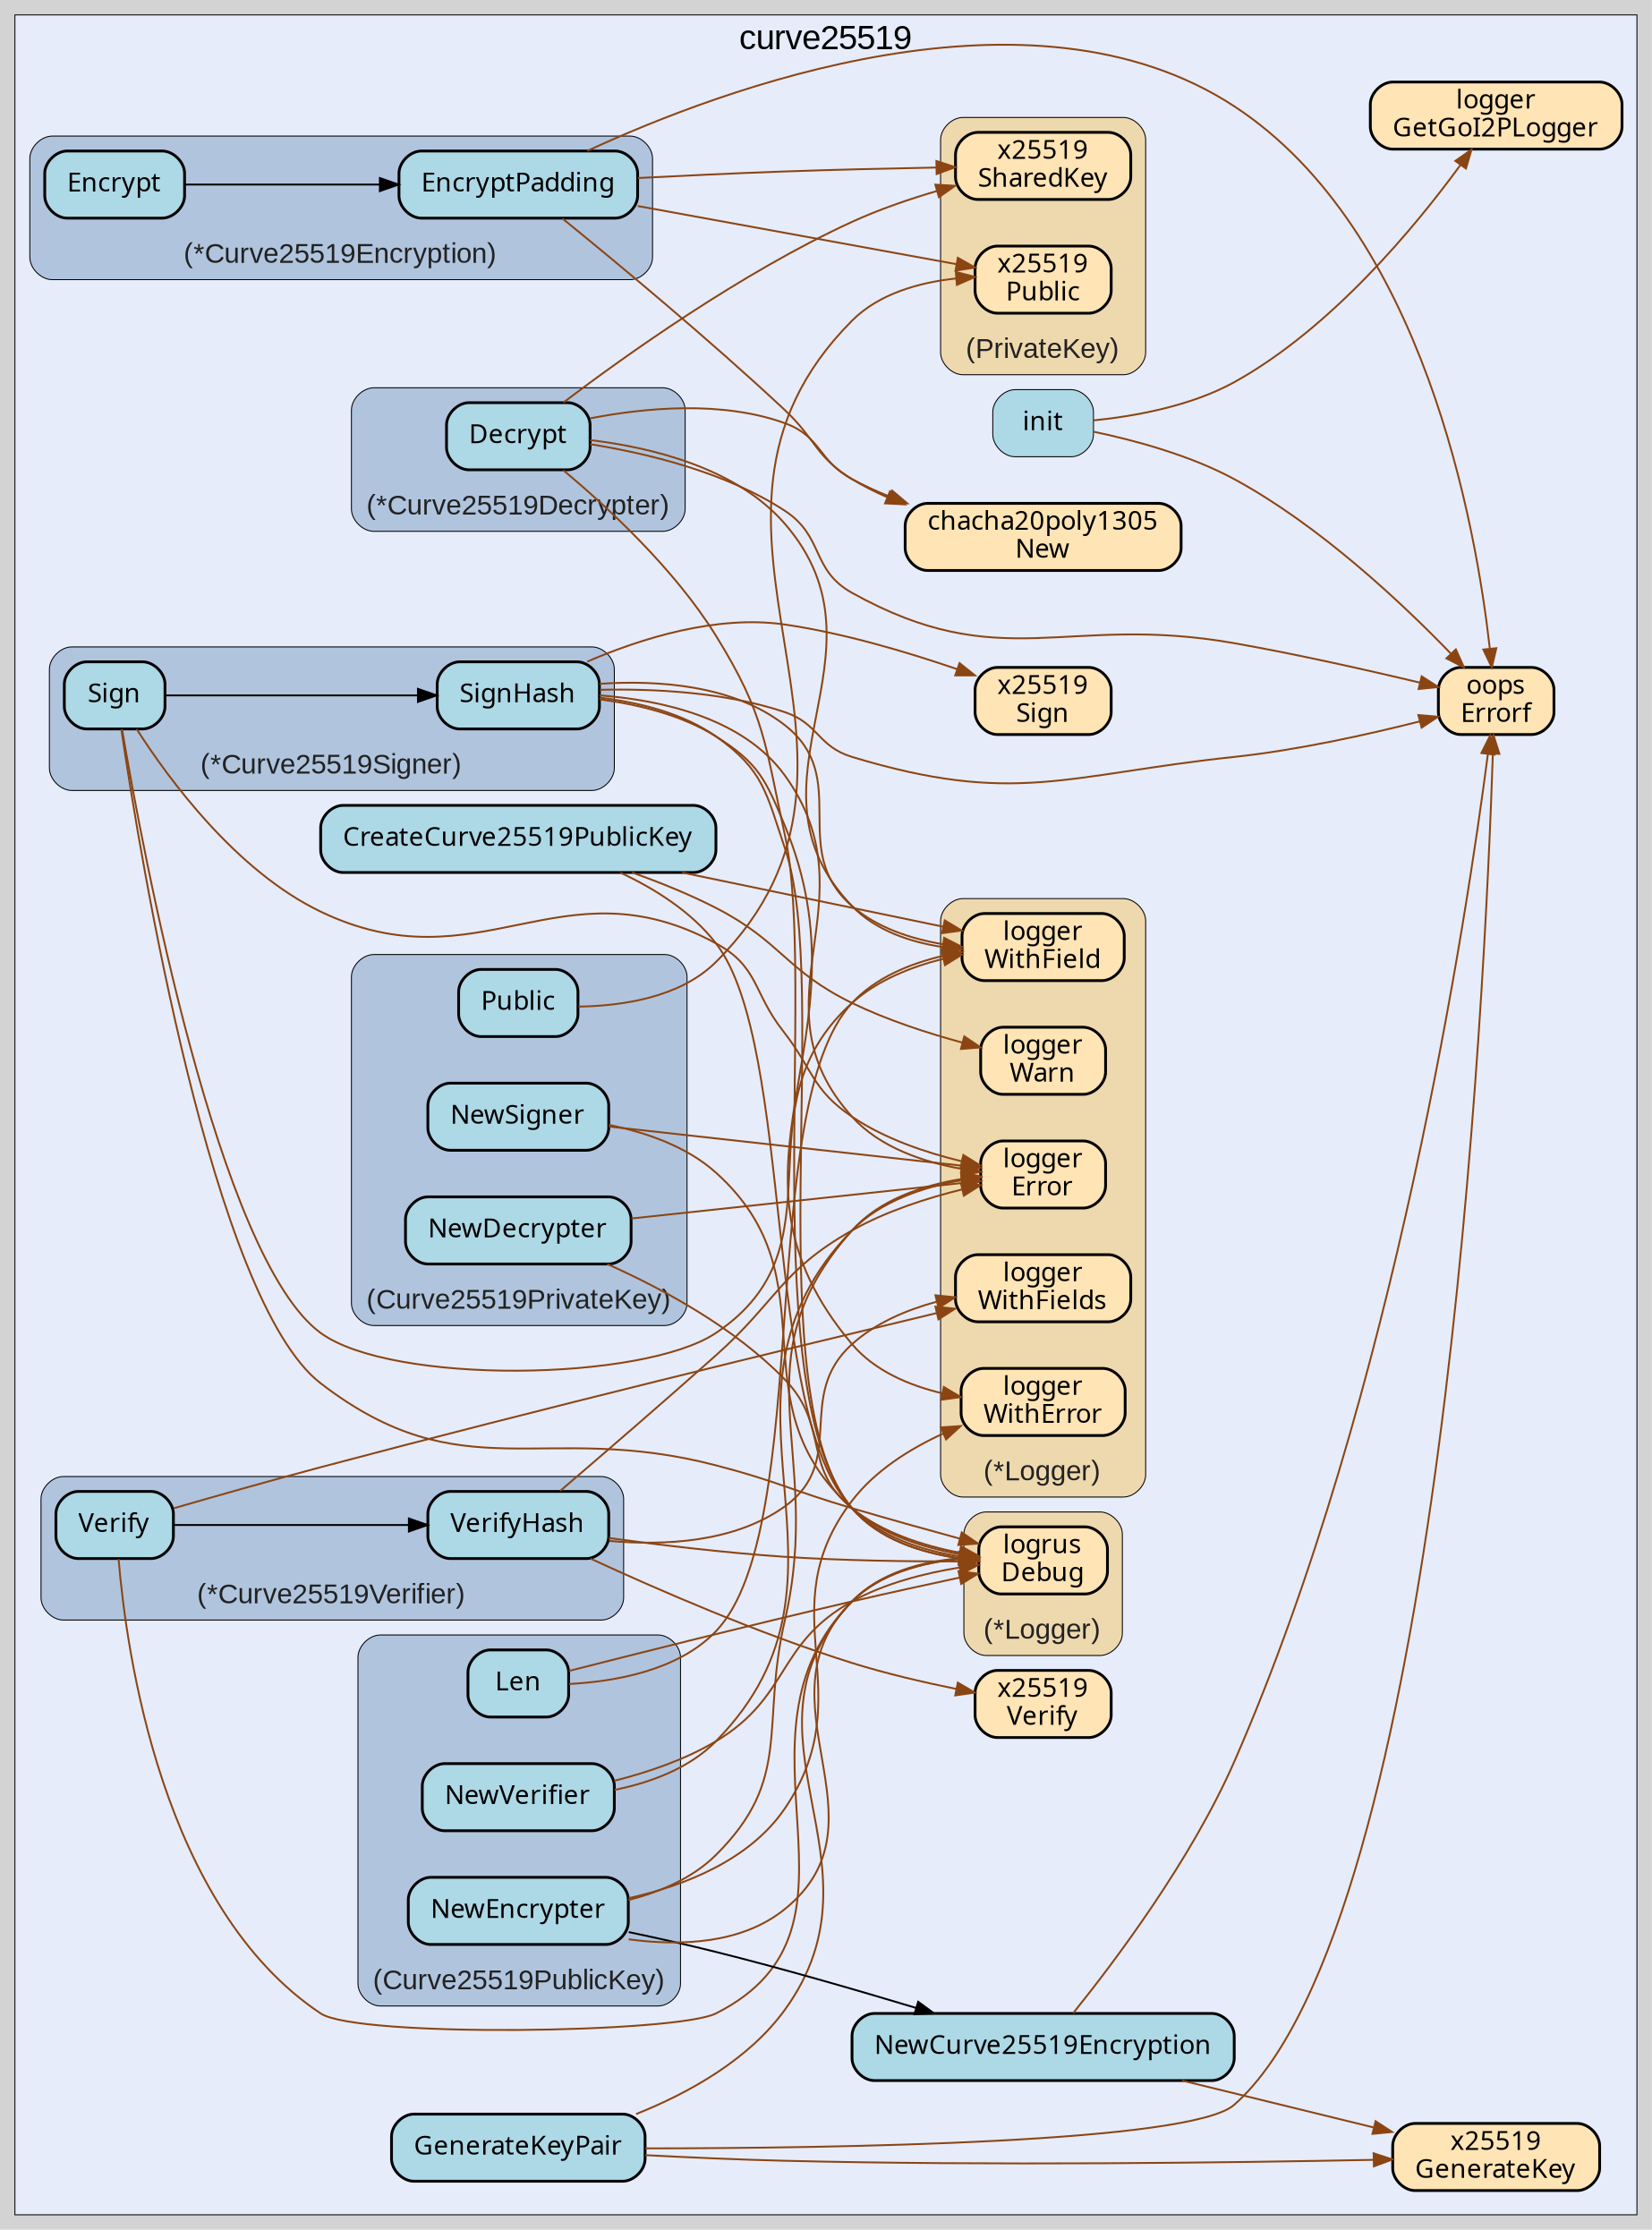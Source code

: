 digraph gocallvis {
    label="";
    labeljust="l";
    fontname="Arial";
    fontsize="14";
    rankdir="LR";
    bgcolor="lightgray";
    style="solid";
    penwidth="0.5";
    pad="0.0";
    nodesep="0.35";

    node [shape="box" style="filled,rounded" fillcolor="honeydew" fontname="Verdana" penwidth="1.0" margin="0.16,0.0"];
    edge [minlen="2"]

    subgraph "cluster_focus" {
        bgcolor="#e6ecfa";
label="curve25519";
labelloc="t";
labeljust="c";
fontsize="18";
        
        "go.step.sm/crypto/x25519.Sign" [ tooltip="go.step.sm/crypto/x25519.Sign | defined in x25519.go:139" fillcolor="moccasin" label="x25519\nSign" penwidth="1.5" ]
        "github.com/samber/oops.Errorf" [ penwidth="1.5" tooltip="github.com/samber/oops.Errorf | defined in oops.go:34" fillcolor="moccasin" label="oops\nErrorf" ]
        "github.com/go-i2p/crypto/curve25519.init" [ fillcolor="lightblue" label="init" penwidth="0.5" tooltip="github.com/go-i2p/crypto/curve25519.init | defined in .:0\nat curve25519.go:13: calling [github.com/go-i2p/logger.GetGoI2PLogger]\nat curve25519.go:16: calling [github.com/samber/oops.Errorf]\nat curve25519.go:17: calling [github.com/samber/oops.Errorf]\nat curve25519.go:18: calling [github.com/samber/oops.Errorf]\nat curve25519.go:19: calling [github.com/samber/oops.Errorf]\nat curve25519.go:20: calling [github.com/samber/oops.Errorf]" ]
        "github.com/go-i2p/logger.GetGoI2PLogger" [ fillcolor="moccasin" label="logger\nGetGoI2PLogger" penwidth="1.5" tooltip="github.com/go-i2p/logger.GetGoI2PLogger | defined in log.go:120" ]
        "github.com/go-i2p/crypto/curve25519.NewCurve25519Encryption" [ label="NewCurve25519Encryption" penwidth="1.5" tooltip="github.com/go-i2p/crypto/curve25519.NewCurve25519Encryption | defined in curve25519_encryption.go:84\nat curve25519_encryption.go:92: calling [github.com/samber/oops.Errorf]\nat curve25519_encryption.go:90: calling [go.step.sm/crypto/x25519.GenerateKey]" fillcolor="lightblue" ]
        "go.step.sm/crypto/x25519.GenerateKey" [ fillcolor="moccasin" label="x25519\nGenerateKey" penwidth="1.5" tooltip="go.step.sm/crypto/x25519.GenerateKey | defined in x25519.go:37" ]
        "golang.org/x/crypto/chacha20poly1305.New" [ label="chacha20poly1305\nNew" penwidth="1.5" tooltip="golang.org/x/crypto/chacha20poly1305.New | defined in chacha20poly1305.go:40" fillcolor="moccasin" ]
        "github.com/go-i2p/crypto/curve25519.GenerateKeyPair" [ fillcolor="lightblue" label="GenerateKeyPair" penwidth="1.5" tooltip="github.com/go-i2p/crypto/curve25519.GenerateKeyPair | defined in curve25519.go:24\nat curve25519.go:28: calling [github.com/samber/oops.Errorf]\nat curve25519.go:25: calling [(*github.com/sirupsen/logrus.Logger).Debug]\nat curve25519.go:26: calling [go.step.sm/crypto/x25519.GenerateKey]" ]
        "github.com/go-i2p/crypto/curve25519.CreateCurve25519PublicKey" [ fillcolor="lightblue" label="CreateCurve25519PublicKey" penwidth="1.5" tooltip="github.com/go-i2p/crypto/curve25519.CreateCurve25519PublicKey | defined in curve25519_public_key.go:58\nat curve25519_public_key.go:59: calling [(*github.com/go-i2p/logger.Logger).WithField]\nat curve25519_public_key.go:66: calling [(*github.com/go-i2p/logger.Logger).WithField]\nat curve25519_public_key.go:67: calling [(*github.com/go-i2p/logger.Logger).Warn]\nat curve25519_public_key.go:59: calling [(*github.com/sirupsen/logrus.Logger).Debug]\nat curve25519_public_key.go:64: calling [(*github.com/sirupsen/logrus.Logger).Debug]" ]
        "go.step.sm/crypto/x25519.Verify" [ fillcolor="moccasin" label="x25519\nVerify" penwidth="1.5" tooltip="go.step.sm/crypto/x25519.Verify | defined in x25519.go:217" ]
        
        subgraph "cluster_*github.com/go-i2p/crypto/curve25519.Curve25519Decrypter" {
        fontcolor="#222222";
labelloc="b";
label="(*Curve25519Decrypter)";
tooltip="type: *github.com/go-i2p/crypto/curve25519.Curve25519Decrypter";
style="rounded,filled";
fillcolor="lightsteelblue";
penwidth="0.5";
fontsize="15";
        
        "(*github.com/go-i2p/crypto/curve25519.Curve25519Decrypter).Decrypt" [ fillcolor="lightblue" label="Decrypt" penwidth="1.5" tooltip="(*github.com/go-i2p/crypto/curve25519.Curve25519Decrypter).Decrypt | defined in curve25519_decrypter.go:17\nat curve25519_decrypter.go:18: calling [(*github.com/sirupsen/logrus.Logger).Debug]\nat curve25519_decrypter.go:63: calling [(*github.com/sirupsen/logrus.Logger).Debug]\nat curve25519_decrypter.go:18: calling [(*github.com/go-i2p/logger.Logger).WithField]\nat curve25519_decrypter.go:23: calling [github.com/samber/oops.Errorf]\nat curve25519_decrypter.go:36: calling [github.com/samber/oops.Errorf]\nat curve25519_decrypter.go:45: calling [github.com/samber/oops.Errorf]\nat curve25519_decrypter.go:50: calling [github.com/samber/oops.Errorf]\nat curve25519_decrypter.go:60: calling [github.com/samber/oops.Errorf]\nat curve25519_decrypter.go:34: calling [(go.step.sm/crypto/x25519.PrivateKey).SharedKey]\nat curve25519_decrypter.go:43: calling [golang.org/x/crypto/chacha20poly1305.New]" ]
        
    }

        subgraph "cluster_*github.com/go-i2p/crypto/curve25519.Curve25519Encryption" {
        fontsize="15";
fontcolor="#222222";
fillcolor="lightsteelblue";
penwidth="0.5";
labelloc="b";
style="rounded,filled";
label="(*Curve25519Encryption)";
tooltip="type: *github.com/go-i2p/crypto/curve25519.Curve25519Encryption";
        
        "(*github.com/go-i2p/crypto/curve25519.Curve25519Encryption).EncryptPadding" [ fillcolor="lightblue" label="EncryptPadding" penwidth="1.5" tooltip="(*github.com/go-i2p/crypto/curve25519.Curve25519Encryption).EncryptPadding | defined in curve25519_encryption.go:26\nat curve25519_encryption.go:33: calling [(go.step.sm/crypto/x25519.PrivateKey).SharedKey]\nat curve25519_encryption.go:42: calling [golang.org/x/crypto/chacha20poly1305.New]\nat curve25519_encryption.go:57: calling [(go.step.sm/crypto/x25519.PrivateKey).Public]\nat curve25519_encryption.go:35: calling [github.com/samber/oops.Errorf]\nat curve25519_encryption.go:44: calling [github.com/samber/oops.Errorf]\nat curve25519_encryption.go:50: calling [github.com/samber/oops.Errorf]" ]
        "(*github.com/go-i2p/crypto/curve25519.Curve25519Encryption).Encrypt" [ fillcolor="lightblue" label="Encrypt" penwidth="1.5" tooltip="(*github.com/go-i2p/crypto/curve25519.Curve25519Encryption).Encrypt | defined in curve25519_encryption.go:20\nat curve25519_encryption.go:21: calling [(*github.com/go-i2p/crypto/curve25519.Curve25519Encryption).EncryptPadding]" ]
        
    }

        subgraph "cluster_*github.com/go-i2p/crypto/curve25519.Curve25519Signer" {
        penwidth="0.5";
fontcolor="#222222";
labelloc="b";
fillcolor="lightsteelblue";
fontsize="15";
style="rounded,filled";
label="(*Curve25519Signer)";
tooltip="type: *github.com/go-i2p/crypto/curve25519.Curve25519Signer";
        
        "(*github.com/go-i2p/crypto/curve25519.Curve25519Signer).SignHash" [ fillcolor="lightblue" label="SignHash" penwidth="1.5" tooltip="(*github.com/go-i2p/crypto/curve25519.Curve25519Signer).SignHash | defined in curve25519_signer.go:31\nat curve25519_signer.go:32: calling [(*github.com/sirupsen/logrus.Logger).Debug]\nat curve25519_signer.go:40: calling [(*github.com/sirupsen/logrus.Logger).Debug]\nat curve25519_signer.go:34: calling [go.step.sm/crypto/x25519.Sign]\nat curve25519_signer.go:32: calling [(*github.com/go-i2p/logger.Logger).WithField]\nat curve25519_signer.go:40: calling [(*github.com/go-i2p/logger.Logger).WithField]\nat curve25519_signer.go:36: calling [(*github.com/go-i2p/logger.Logger).WithError]\nat curve25519_signer.go:37: calling [github.com/samber/oops.Errorf]\nat curve25519_signer.go:36: calling [(*github.com/go-i2p/logger.Logger).Error]" ]
        "(*github.com/go-i2p/crypto/curve25519.Curve25519Signer).Sign" [ fillcolor="lightblue" label="Sign" penwidth="1.5" tooltip="(*github.com/go-i2p/crypto/curve25519.Curve25519Signer).Sign | defined in curve25519_signer.go:17\nat curve25519_signer.go:27: calling [(*github.com/go-i2p/crypto/curve25519.Curve25519Signer).SignHash]\nat curve25519_signer.go:21: calling [(*github.com/go-i2p/logger.Logger).Error]\nat curve25519_signer.go:18: calling [(*github.com/go-i2p/logger.Logger).WithField]\nat curve25519_signer.go:18: calling [(*github.com/sirupsen/logrus.Logger).Debug]" ]
        
    }

        subgraph "cluster_*github.com/go-i2p/crypto/curve25519.Curve25519Verifier" {
        penwidth="0.5";
style="rounded,filled";
fillcolor="lightsteelblue";
fontsize="15";
fontcolor="#222222";
labelloc="b";
label="(*Curve25519Verifier)";
tooltip="type: *github.com/go-i2p/crypto/curve25519.Curve25519Verifier";
        
        "(*github.com/go-i2p/crypto/curve25519.Curve25519Verifier).Verify" [ tooltip="(*github.com/go-i2p/crypto/curve25519.Curve25519Verifier).Verify | defined in curve25519_verifier.go:43\nat curve25519_verifier.go:47: calling [(*github.com/sirupsen/logrus.Logger).Debug]\nat curve25519_verifier.go:50: calling [(*github.com/go-i2p/crypto/curve25519.Curve25519Verifier).VerifyHash]\nat curve25519_verifier.go:44: calling [(*github.com/go-i2p/logger.Logger).WithFields]" fillcolor="lightblue" label="Verify" penwidth="1.5" ]
        "(*github.com/go-i2p/crypto/curve25519.Curve25519Verifier).VerifyHash" [ fillcolor="lightblue" label="VerifyHash" penwidth="1.5" tooltip="(*github.com/go-i2p/crypto/curve25519.Curve25519Verifier).VerifyHash | defined in curve25519_verifier.go:17\nat curve25519_verifier.go:21: calling [(*github.com/sirupsen/logrus.Logger).Debug]\nat curve25519_verifier.go:38: calling [(*github.com/sirupsen/logrus.Logger).Debug]\nat curve25519_verifier.go:24: calling [(*github.com/go-i2p/logger.Logger).Error]\nat curve25519_verifier.go:29: calling [(*github.com/go-i2p/logger.Logger).Error]\nat curve25519_verifier.go:34: calling [(*github.com/go-i2p/logger.Logger).Error]\nat curve25519_verifier.go:18: calling [(*github.com/go-i2p/logger.Logger).WithFields]\nat curve25519_verifier.go:33: calling [go.step.sm/crypto/x25519.Verify]" ]
        
    }

        subgraph "cluster_*github.com/go-i2p/logger.Logger" {
        fontsize="15";
fontcolor="#222222";
labelloc="b";
style="rounded,filled";
fillcolor="wheat2";
label="(*Logger)";
tooltip="type: *github.com/go-i2p/logger.Logger";
penwidth="0.5";
        
        "(*github.com/go-i2p/logger.Logger).WithField" [ penwidth="1.5" tooltip="(*github.com/go-i2p/logger.Logger).WithField | defined in log.go:54" fillcolor="moccasin" label="logger\nWithField" ]
        "(*github.com/go-i2p/logger.Logger).WithError" [ fillcolor="moccasin" label="logger\nWithError" penwidth="1.5" tooltip="(*github.com/go-i2p/logger.Logger).WithError | defined in log.go:66" ]
        "(*github.com/go-i2p/logger.Logger).Error" [ penwidth="1.5" tooltip="(*github.com/go-i2p/logger.Logger).Error | defined in log.go:42" fillcolor="moccasin" label="logger\nError" ]
        "(*github.com/go-i2p/logger.Logger).Warn" [ fillcolor="moccasin" label="logger\nWarn" penwidth="1.5" tooltip="(*github.com/go-i2p/logger.Logger).Warn | defined in log.go:30" ]
        "(*github.com/go-i2p/logger.Logger).WithFields" [ fillcolor="moccasin" label="logger\nWithFields" penwidth="1.5" tooltip="(*github.com/go-i2p/logger.Logger).WithFields | defined in log.go:60" ]
        
    }

        subgraph "cluster_*github.com/sirupsen/logrus.Logger" {
        fontcolor="#222222";
labelloc="b";
style="rounded,filled";
fillcolor="wheat2";
label="(*Logger)";
tooltip="type: *github.com/sirupsen/logrus.Logger";
penwidth="0.5";
fontsize="15";
        
        "(*github.com/sirupsen/logrus.Logger).Debug" [ tooltip="(*github.com/sirupsen/logrus.Logger).Debug | defined in logger.go:221" fillcolor="moccasin" label="logrus\nDebug" penwidth="1.5" ]
        
    }

        subgraph "cluster_github.com/go-i2p/crypto/curve25519.Curve25519PrivateKey" {
        fontsize="15";
fontcolor="#222222";
labelloc="b";
label="(Curve25519PrivateKey)";
tooltip="type: github.com/go-i2p/crypto/curve25519.Curve25519PrivateKey";
style="rounded,filled";
fillcolor="lightsteelblue";
penwidth="0.5";
        
        "(github.com/go-i2p/crypto/curve25519.Curve25519PrivateKey).NewSigner" [ penwidth="1.5" tooltip="(github.com/go-i2p/crypto/curve25519.Curve25519PrivateKey).NewSigner | defined in curve25519_private_key.go:60\nat curve25519_private_key.go:61: calling [(*github.com/sirupsen/logrus.Logger).Debug]\nat curve25519_private_key.go:63: calling [(*github.com/go-i2p/logger.Logger).Error]" fillcolor="lightblue" label="NewSigner" ]
        "(github.com/go-i2p/crypto/curve25519.Curve25519PrivateKey).NewDecrypter" [ fillcolor="lightblue" label="NewDecrypter" penwidth="1.5" tooltip="(github.com/go-i2p/crypto/curve25519.Curve25519PrivateKey).NewDecrypter | defined in curve25519_private_key.go:43\nat curve25519_private_key.go:44: calling [(*github.com/sirupsen/logrus.Logger).Debug]\nat curve25519_private_key.go:46: calling [(*github.com/go-i2p/logger.Logger).Error]" ]
        "(github.com/go-i2p/crypto/curve25519.Curve25519PrivateKey).Public" [ penwidth="1.5" tooltip="(github.com/go-i2p/crypto/curve25519.Curve25519PrivateKey).Public | defined in curve25519_private_key.go:18\nat curve25519_private_key.go:28: calling [(go.step.sm/crypto/x25519.PrivateKey).Public]" fillcolor="lightblue" label="Public" ]
        
    }

        subgraph "cluster_github.com/go-i2p/crypto/curve25519.Curve25519PublicKey" {
        fontsize="15";
fontcolor="#222222";
labelloc="b";
fillcolor="lightsteelblue";
tooltip="type: github.com/go-i2p/crypto/curve25519.Curve25519PublicKey";
penwidth="0.5";
style="rounded,filled";
label="(Curve25519PublicKey)";
        
        "(github.com/go-i2p/crypto/curve25519.Curve25519PublicKey).NewEncrypter" [ fillcolor="lightblue" label="NewEncrypter" penwidth="1.5" tooltip="(github.com/go-i2p/crypto/curve25519.Curve25519PublicKey).NewEncrypter | defined in curve25519_public_key.go:36\nat curve25519_public_key.go:50: calling [(*github.com/go-i2p/logger.Logger).WithError]\nat curve25519_public_key.go:37: calling [(*github.com/sirupsen/logrus.Logger).Debug]\nat curve25519_public_key.go:54: calling [(*github.com/sirupsen/logrus.Logger).Debug]\nat curve25519_public_key.go:48: calling [github.com/go-i2p/crypto/curve25519.NewCurve25519Encryption]\nat curve25519_public_key.go:40: calling [(*github.com/go-i2p/logger.Logger).Error]\nat curve25519_public_key.go:50: calling [(*github.com/go-i2p/logger.Logger).Error]" ]
        "(github.com/go-i2p/crypto/curve25519.Curve25519PublicKey).Len" [ label="Len" penwidth="1.5" tooltip="(github.com/go-i2p/crypto/curve25519.Curve25519PublicKey).Len | defined in curve25519_public_key.go:29\nat curve25519_public_key.go:31: calling [(*github.com/go-i2p/logger.Logger).WithField]\nat curve25519_public_key.go:31: calling [(*github.com/sirupsen/logrus.Logger).Debug]" fillcolor="lightblue" ]
        "(github.com/go-i2p/crypto/curve25519.Curve25519PublicKey).NewVerifier" [ fillcolor="lightblue" label="NewVerifier" penwidth="1.5" tooltip="(github.com/go-i2p/crypto/curve25519.Curve25519PublicKey).NewVerifier | defined in curve25519_public_key.go:19\nat curve25519_public_key.go:22: calling [(*github.com/go-i2p/logger.Logger).Error]\nat curve25519_public_key.go:20: calling [(*github.com/sirupsen/logrus.Logger).Debug]" ]
        
    }

        subgraph "cluster_go.step.sm/crypto/x25519.PrivateKey" {
        labelloc="b";
style="rounded,filled";
fillcolor="wheat2";
label="(PrivateKey)";
tooltip="type: go.step.sm/crypto/x25519.PrivateKey";
penwidth="0.5";
fontsize="15";
fontcolor="#222222";
        
        "(go.step.sm/crypto/x25519.PrivateKey).SharedKey" [ fillcolor="moccasin" label="x25519\nSharedKey" penwidth="1.5" tooltip="(go.step.sm/crypto/x25519.PrivateKey).SharedKey | defined in x25519.go:101" ]
        "(go.step.sm/crypto/x25519.PrivateKey).Public" [ fillcolor="moccasin" label="x25519\nPublic" penwidth="1.5" tooltip="(go.step.sm/crypto/x25519.PrivateKey).Public | defined in x25519.go:74" ]
        
    }

    }

    "github.com/go-i2p/crypto/curve25519.NewCurve25519Encryption" -> "github.com/samber/oops.Errorf" [ color="saddlebrown" tooltip="at curve25519_encryption.go:92: calling [github.com/samber/oops.Errorf]" ]
    "(github.com/go-i2p/crypto/curve25519.Curve25519PublicKey).NewEncrypter" -> "(*github.com/go-i2p/logger.Logger).WithError" [ color="saddlebrown" tooltip="at curve25519_public_key.go:50: calling [(*github.com/go-i2p/logger.Logger).WithError]" ]
    "(*github.com/go-i2p/crypto/curve25519.Curve25519Signer).SignHash" -> "(*github.com/sirupsen/logrus.Logger).Debug" [ color="saddlebrown" tooltip="at curve25519_signer.go:32: calling [(*github.com/sirupsen/logrus.Logger).Debug]\nat curve25519_signer.go:40: calling [(*github.com/sirupsen/logrus.Logger).Debug]" ]
    "(*github.com/go-i2p/crypto/curve25519.Curve25519Signer).SignHash" -> "go.step.sm/crypto/x25519.Sign" [ color="saddlebrown" tooltip="at curve25519_signer.go:34: calling [go.step.sm/crypto/x25519.Sign]" ]
    "(github.com/go-i2p/crypto/curve25519.Curve25519PublicKey).NewEncrypter" -> "(*github.com/sirupsen/logrus.Logger).Debug" [ color="saddlebrown" tooltip="at curve25519_public_key.go:37: calling [(*github.com/sirupsen/logrus.Logger).Debug]\nat curve25519_public_key.go:54: calling [(*github.com/sirupsen/logrus.Logger).Debug]" ]
    "(*github.com/go-i2p/crypto/curve25519.Curve25519Encryption).EncryptPadding" -> "(go.step.sm/crypto/x25519.PrivateKey).SharedKey" [ color="saddlebrown" tooltip="at curve25519_encryption.go:33: calling [(go.step.sm/crypto/x25519.PrivateKey).SharedKey]" ]
    "github.com/go-i2p/crypto/curve25519.CreateCurve25519PublicKey" -> "(*github.com/go-i2p/logger.Logger).WithField" [ color="saddlebrown" tooltip="at curve25519_public_key.go:59: calling [(*github.com/go-i2p/logger.Logger).WithField]\nat curve25519_public_key.go:66: calling [(*github.com/go-i2p/logger.Logger).WithField]" ]
    "(*github.com/go-i2p/crypto/curve25519.Curve25519Decrypter).Decrypt" -> "(*github.com/sirupsen/logrus.Logger).Debug" [ color="saddlebrown" tooltip="at curve25519_decrypter.go:18: calling [(*github.com/sirupsen/logrus.Logger).Debug]\nat curve25519_decrypter.go:63: calling [(*github.com/sirupsen/logrus.Logger).Debug]" ]
    "(*github.com/go-i2p/crypto/curve25519.Curve25519Signer).Sign" -> "(*github.com/go-i2p/crypto/curve25519.Curve25519Signer).SignHash" [ tooltip="at curve25519_signer.go:27: calling [(*github.com/go-i2p/crypto/curve25519.Curve25519Signer).SignHash]" ]
    "(github.com/go-i2p/crypto/curve25519.Curve25519PrivateKey).NewSigner" -> "(*github.com/sirupsen/logrus.Logger).Debug" [ tooltip="at curve25519_private_key.go:61: calling [(*github.com/sirupsen/logrus.Logger).Debug]" color="saddlebrown" ]
    "(github.com/go-i2p/crypto/curve25519.Curve25519PublicKey).NewVerifier" -> "(*github.com/go-i2p/logger.Logger).Error" [ color="saddlebrown" tooltip="at curve25519_public_key.go:22: calling [(*github.com/go-i2p/logger.Logger).Error]" ]
    "(*github.com/go-i2p/crypto/curve25519.Curve25519Signer).Sign" -> "(*github.com/go-i2p/logger.Logger).Error" [ color="saddlebrown" tooltip="at curve25519_signer.go:21: calling [(*github.com/go-i2p/logger.Logger).Error]" ]
    "(github.com/go-i2p/crypto/curve25519.Curve25519PublicKey).NewEncrypter" -> "github.com/go-i2p/crypto/curve25519.NewCurve25519Encryption" [ tooltip="at curve25519_public_key.go:48: calling [github.com/go-i2p/crypto/curve25519.NewCurve25519Encryption]" ]
    "(github.com/go-i2p/crypto/curve25519.Curve25519PublicKey).Len" -> "(*github.com/go-i2p/logger.Logger).WithField" [ color="saddlebrown" tooltip="at curve25519_public_key.go:31: calling [(*github.com/go-i2p/logger.Logger).WithField]" ]
    "(*github.com/go-i2p/crypto/curve25519.Curve25519Encryption).EncryptPadding" -> "golang.org/x/crypto/chacha20poly1305.New" [ color="saddlebrown" tooltip="at curve25519_encryption.go:42: calling [golang.org/x/crypto/chacha20poly1305.New]" ]
    "github.com/go-i2p/crypto/curve25519.GenerateKeyPair" -> "github.com/samber/oops.Errorf" [ tooltip="at curve25519.go:28: calling [github.com/samber/oops.Errorf]" color="saddlebrown" ]
    "github.com/go-i2p/crypto/curve25519.CreateCurve25519PublicKey" -> "(*github.com/go-i2p/logger.Logger).Warn" [ color="saddlebrown" tooltip="at curve25519_public_key.go:67: calling [(*github.com/go-i2p/logger.Logger).Warn]" ]
    "(*github.com/go-i2p/crypto/curve25519.Curve25519Verifier).Verify" -> "(*github.com/sirupsen/logrus.Logger).Debug" [ color="saddlebrown" tooltip="at curve25519_verifier.go:47: calling [(*github.com/sirupsen/logrus.Logger).Debug]" ]
    "(*github.com/go-i2p/crypto/curve25519.Curve25519Signer).SignHash" -> "(*github.com/go-i2p/logger.Logger).WithField" [ color="saddlebrown" tooltip="at curve25519_signer.go:32: calling [(*github.com/go-i2p/logger.Logger).WithField]\nat curve25519_signer.go:40: calling [(*github.com/go-i2p/logger.Logger).WithField]" ]
    "github.com/go-i2p/crypto/curve25519.init" -> "github.com/go-i2p/logger.GetGoI2PLogger" [ color="saddlebrown" tooltip="at curve25519.go:13: calling [github.com/go-i2p/logger.GetGoI2PLogger]" ]
    "github.com/go-i2p/crypto/curve25519.NewCurve25519Encryption" -> "go.step.sm/crypto/x25519.GenerateKey" [ color="saddlebrown" tooltip="at curve25519_encryption.go:90: calling [go.step.sm/crypto/x25519.GenerateKey]" ]
    "(github.com/go-i2p/crypto/curve25519.Curve25519PublicKey).Len" -> "(*github.com/sirupsen/logrus.Logger).Debug" [ color="saddlebrown" tooltip="at curve25519_public_key.go:31: calling [(*github.com/sirupsen/logrus.Logger).Debug]" ]
    "(*github.com/go-i2p/crypto/curve25519.Curve25519Encryption).EncryptPadding" -> "(go.step.sm/crypto/x25519.PrivateKey).Public" [ tooltip="at curve25519_encryption.go:57: calling [(go.step.sm/crypto/x25519.PrivateKey).Public]" color="saddlebrown" ]
    "github.com/go-i2p/crypto/curve25519.GenerateKeyPair" -> "(*github.com/sirupsen/logrus.Logger).Debug" [ color="saddlebrown" tooltip="at curve25519.go:25: calling [(*github.com/sirupsen/logrus.Logger).Debug]" ]
    "(*github.com/go-i2p/crypto/curve25519.Curve25519Verifier).VerifyHash" -> "(*github.com/sirupsen/logrus.Logger).Debug" [ color="saddlebrown" tooltip="at curve25519_verifier.go:21: calling [(*github.com/sirupsen/logrus.Logger).Debug]\nat curve25519_verifier.go:38: calling [(*github.com/sirupsen/logrus.Logger).Debug]" ]
    "(*github.com/go-i2p/crypto/curve25519.Curve25519Decrypter).Decrypt" -> "(*github.com/go-i2p/logger.Logger).WithField" [ tooltip="at curve25519_decrypter.go:18: calling [(*github.com/go-i2p/logger.Logger).WithField]" color="saddlebrown" ]
    "(github.com/go-i2p/crypto/curve25519.Curve25519PublicKey).NewEncrypter" -> "(*github.com/go-i2p/logger.Logger).Error" [ color="saddlebrown" tooltip="at curve25519_public_key.go:40: calling [(*github.com/go-i2p/logger.Logger).Error]\nat curve25519_public_key.go:50: calling [(*github.com/go-i2p/logger.Logger).Error]" ]
    "(github.com/go-i2p/crypto/curve25519.Curve25519PublicKey).NewVerifier" -> "(*github.com/sirupsen/logrus.Logger).Debug" [ tooltip="at curve25519_public_key.go:20: calling [(*github.com/sirupsen/logrus.Logger).Debug]" color="saddlebrown" ]
    "(*github.com/go-i2p/crypto/curve25519.Curve25519Encryption).Encrypt" -> "(*github.com/go-i2p/crypto/curve25519.Curve25519Encryption).EncryptPadding" [ tooltip="at curve25519_encryption.go:21: calling [(*github.com/go-i2p/crypto/curve25519.Curve25519Encryption).EncryptPadding]" ]
    "github.com/go-i2p/crypto/curve25519.GenerateKeyPair" -> "go.step.sm/crypto/x25519.GenerateKey" [ color="saddlebrown" tooltip="at curve25519.go:26: calling [go.step.sm/crypto/x25519.GenerateKey]" ]
    "(*github.com/go-i2p/crypto/curve25519.Curve25519Verifier).VerifyHash" -> "(*github.com/go-i2p/logger.Logger).Error" [ color="saddlebrown" tooltip="at curve25519_verifier.go:24: calling [(*github.com/go-i2p/logger.Logger).Error]\nat curve25519_verifier.go:29: calling [(*github.com/go-i2p/logger.Logger).Error]\nat curve25519_verifier.go:34: calling [(*github.com/go-i2p/logger.Logger).Error]" ]
    "(*github.com/go-i2p/crypto/curve25519.Curve25519Verifier).Verify" -> "(*github.com/go-i2p/crypto/curve25519.Curve25519Verifier).VerifyHash" [ tooltip="at curve25519_verifier.go:50: calling [(*github.com/go-i2p/crypto/curve25519.Curve25519Verifier).VerifyHash]" ]
    "(*github.com/go-i2p/crypto/curve25519.Curve25519Decrypter).Decrypt" -> "github.com/samber/oops.Errorf" [ color="saddlebrown" tooltip="at curve25519_decrypter.go:23: calling [github.com/samber/oops.Errorf]\nat curve25519_decrypter.go:36: calling [github.com/samber/oops.Errorf]\nat curve25519_decrypter.go:45: calling [github.com/samber/oops.Errorf]\nat curve25519_decrypter.go:50: calling [github.com/samber/oops.Errorf]\nat curve25519_decrypter.go:60: calling [github.com/samber/oops.Errorf]" ]
    "(*github.com/go-i2p/crypto/curve25519.Curve25519Decrypter).Decrypt" -> "(go.step.sm/crypto/x25519.PrivateKey).SharedKey" [ color="saddlebrown" tooltip="at curve25519_decrypter.go:34: calling [(go.step.sm/crypto/x25519.PrivateKey).SharedKey]" ]
    "(*github.com/go-i2p/crypto/curve25519.Curve25519Signer).SignHash" -> "(*github.com/go-i2p/logger.Logger).WithError" [ color="saddlebrown" tooltip="at curve25519_signer.go:36: calling [(*github.com/go-i2p/logger.Logger).WithError]" ]
    "(*github.com/go-i2p/crypto/curve25519.Curve25519Signer).SignHash" -> "github.com/samber/oops.Errorf" [ color="saddlebrown" tooltip="at curve25519_signer.go:37: calling [github.com/samber/oops.Errorf]" ]
    "(github.com/go-i2p/crypto/curve25519.Curve25519PrivateKey).NewSigner" -> "(*github.com/go-i2p/logger.Logger).Error" [ color="saddlebrown" tooltip="at curve25519_private_key.go:63: calling [(*github.com/go-i2p/logger.Logger).Error]" ]
    "(*github.com/go-i2p/crypto/curve25519.Curve25519Encryption).EncryptPadding" -> "github.com/samber/oops.Errorf" [ color="saddlebrown" tooltip="at curve25519_encryption.go:35: calling [github.com/samber/oops.Errorf]\nat curve25519_encryption.go:44: calling [github.com/samber/oops.Errorf]\nat curve25519_encryption.go:50: calling [github.com/samber/oops.Errorf]" ]
    "(github.com/go-i2p/crypto/curve25519.Curve25519PrivateKey).NewDecrypter" -> "(*github.com/sirupsen/logrus.Logger).Debug" [ color="saddlebrown" tooltip="at curve25519_private_key.go:44: calling [(*github.com/sirupsen/logrus.Logger).Debug]" ]
    "(github.com/go-i2p/crypto/curve25519.Curve25519PrivateKey).NewDecrypter" -> "(*github.com/go-i2p/logger.Logger).Error" [ tooltip="at curve25519_private_key.go:46: calling [(*github.com/go-i2p/logger.Logger).Error]" color="saddlebrown" ]
    "github.com/go-i2p/crypto/curve25519.CreateCurve25519PublicKey" -> "(*github.com/sirupsen/logrus.Logger).Debug" [ color="saddlebrown" tooltip="at curve25519_public_key.go:59: calling [(*github.com/sirupsen/logrus.Logger).Debug]\nat curve25519_public_key.go:64: calling [(*github.com/sirupsen/logrus.Logger).Debug]" ]
    "(*github.com/go-i2p/crypto/curve25519.Curve25519Verifier).VerifyHash" -> "(*github.com/go-i2p/logger.Logger).WithFields" [ color="saddlebrown" tooltip="at curve25519_verifier.go:18: calling [(*github.com/go-i2p/logger.Logger).WithFields]" ]
    "(*github.com/go-i2p/crypto/curve25519.Curve25519Signer).SignHash" -> "(*github.com/go-i2p/logger.Logger).Error" [ color="saddlebrown" tooltip="at curve25519_signer.go:36: calling [(*github.com/go-i2p/logger.Logger).Error]" ]
    "github.com/go-i2p/crypto/curve25519.init" -> "github.com/samber/oops.Errorf" [ color="saddlebrown" tooltip="at curve25519.go:16: calling [github.com/samber/oops.Errorf]\nat curve25519.go:17: calling [github.com/samber/oops.Errorf]\nat curve25519.go:18: calling [github.com/samber/oops.Errorf]\nat curve25519.go:19: calling [github.com/samber/oops.Errorf]\nat curve25519.go:20: calling [github.com/samber/oops.Errorf]" ]
    "(*github.com/go-i2p/crypto/curve25519.Curve25519Verifier).Verify" -> "(*github.com/go-i2p/logger.Logger).WithFields" [ tooltip="at curve25519_verifier.go:44: calling [(*github.com/go-i2p/logger.Logger).WithFields]" color="saddlebrown" ]
    "(*github.com/go-i2p/crypto/curve25519.Curve25519Verifier).VerifyHash" -> "go.step.sm/crypto/x25519.Verify" [ tooltip="at curve25519_verifier.go:33: calling [go.step.sm/crypto/x25519.Verify]" color="saddlebrown" ]
    "(github.com/go-i2p/crypto/curve25519.Curve25519PrivateKey).Public" -> "(go.step.sm/crypto/x25519.PrivateKey).Public" [ color="saddlebrown" tooltip="at curve25519_private_key.go:28: calling [(go.step.sm/crypto/x25519.PrivateKey).Public]" ]
    "(*github.com/go-i2p/crypto/curve25519.Curve25519Decrypter).Decrypt" -> "golang.org/x/crypto/chacha20poly1305.New" [ color="saddlebrown" tooltip="at curve25519_decrypter.go:43: calling [golang.org/x/crypto/chacha20poly1305.New]" ]
    "(*github.com/go-i2p/crypto/curve25519.Curve25519Signer).Sign" -> "(*github.com/go-i2p/logger.Logger).WithField" [ color="saddlebrown" tooltip="at curve25519_signer.go:18: calling [(*github.com/go-i2p/logger.Logger).WithField]" ]
    "(*github.com/go-i2p/crypto/curve25519.Curve25519Signer).Sign" -> "(*github.com/sirupsen/logrus.Logger).Debug" [ color="saddlebrown" tooltip="at curve25519_signer.go:18: calling [(*github.com/sirupsen/logrus.Logger).Debug]" ]
}

